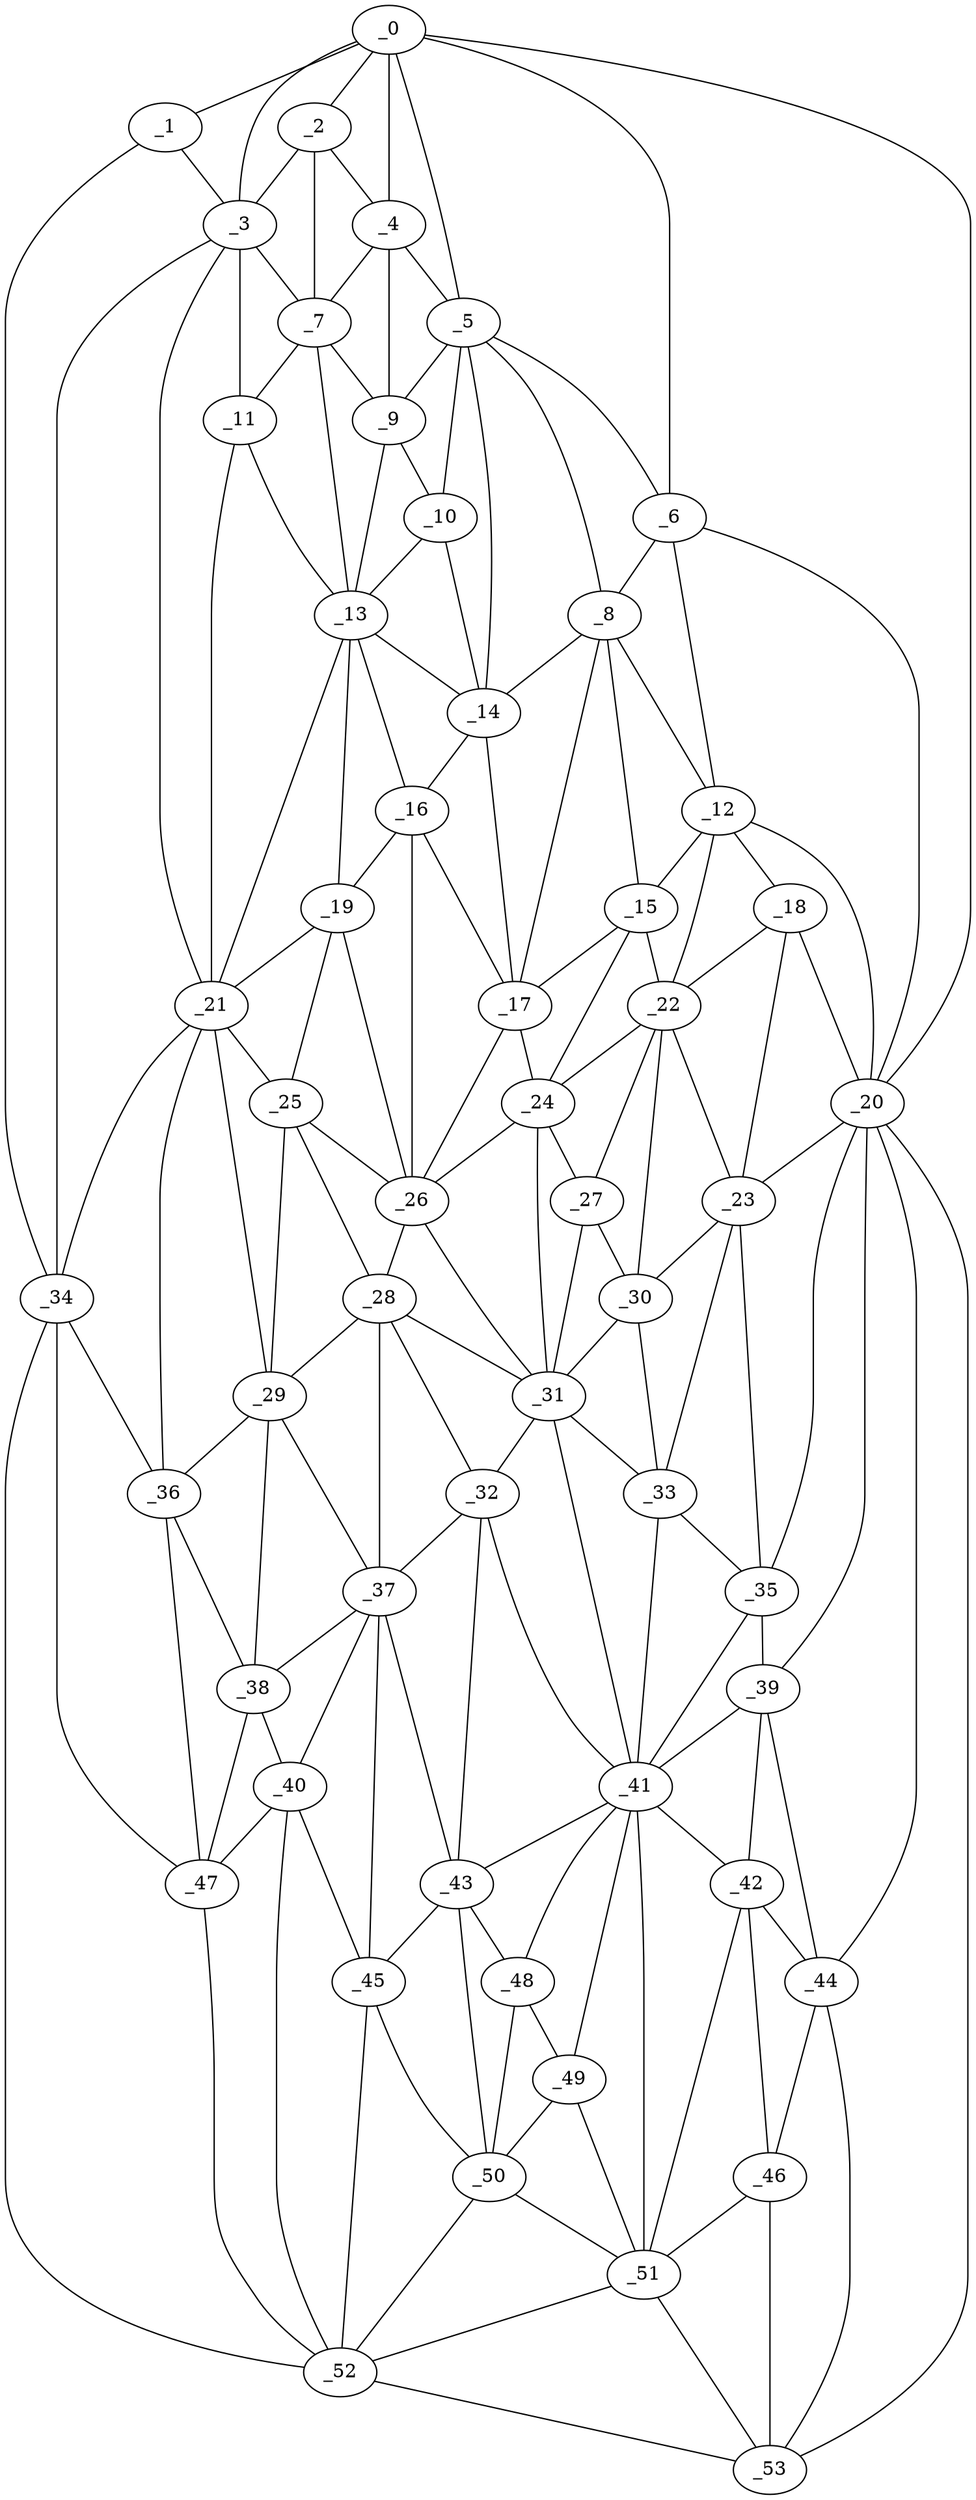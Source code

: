 graph "obj54__290.gxl" {
	_0	 [x=7,
		y=43];
	_1	 [x=10,
		y=117];
	_0 -- _1	 [valence=1];
	_2	 [x=19,
		y=68];
	_0 -- _2	 [valence=2];
	_3	 [x=20,
		y=88];
	_0 -- _3	 [valence=1];
	_4	 [x=21,
		y=57];
	_0 -- _4	 [valence=2];
	_5	 [x=24,
		y=49];
	_0 -- _5	 [valence=2];
	_6	 [x=26,
		y=30];
	_0 -- _6	 [valence=2];
	_20	 [x=53,
		y=2];
	_0 -- _20	 [valence=1];
	_1 -- _3	 [valence=2];
	_34	 [x=82,
		y=125];
	_1 -- _34	 [valence=1];
	_2 -- _3	 [valence=1];
	_2 -- _4	 [valence=1];
	_7	 [x=30,
		y=70];
	_2 -- _7	 [valence=2];
	_3 -- _7	 [valence=1];
	_11	 [x=37,
		y=71];
	_3 -- _11	 [valence=2];
	_21	 [x=53,
		y=72];
	_3 -- _21	 [valence=2];
	_3 -- _34	 [valence=2];
	_4 -- _5	 [valence=2];
	_4 -- _7	 [valence=2];
	_9	 [x=31,
		y=56];
	_4 -- _9	 [valence=2];
	_5 -- _6	 [valence=1];
	_8	 [x=31,
		y=34];
	_5 -- _8	 [valence=2];
	_5 -- _9	 [valence=1];
	_10	 [x=36,
		y=55];
	_5 -- _10	 [valence=2];
	_14	 [x=42,
		y=51];
	_5 -- _14	 [valence=1];
	_6 -- _8	 [valence=1];
	_12	 [x=41,
		y=23];
	_6 -- _12	 [valence=1];
	_6 -- _20	 [valence=2];
	_7 -- _9	 [valence=2];
	_7 -- _11	 [valence=1];
	_13	 [x=41,
		y=62];
	_7 -- _13	 [valence=2];
	_8 -- _12	 [valence=2];
	_8 -- _14	 [valence=2];
	_15	 [x=47,
		y=26];
	_8 -- _15	 [valence=1];
	_17	 [x=51,
		y=41];
	_8 -- _17	 [valence=2];
	_9 -- _10	 [valence=2];
	_9 -- _13	 [valence=2];
	_10 -- _13	 [valence=2];
	_10 -- _14	 [valence=2];
	_11 -- _13	 [valence=2];
	_11 -- _21	 [valence=1];
	_12 -- _15	 [valence=2];
	_18	 [x=52,
		y=11];
	_12 -- _18	 [valence=1];
	_12 -- _20	 [valence=2];
	_22	 [x=55,
		y=20];
	_12 -- _22	 [valence=2];
	_13 -- _14	 [valence=1];
	_16	 [x=47,
		y=56];
	_13 -- _16	 [valence=2];
	_19	 [x=52,
		y=62];
	_13 -- _19	 [valence=2];
	_13 -- _21	 [valence=1];
	_14 -- _16	 [valence=2];
	_14 -- _17	 [valence=2];
	_15 -- _17	 [valence=2];
	_15 -- _22	 [valence=2];
	_24	 [x=58,
		y=34];
	_15 -- _24	 [valence=2];
	_16 -- _17	 [valence=2];
	_16 -- _19	 [valence=2];
	_26	 [x=61,
		y=53];
	_16 -- _26	 [valence=1];
	_17 -- _24	 [valence=2];
	_17 -- _26	 [valence=2];
	_18 -- _20	 [valence=1];
	_18 -- _22	 [valence=2];
	_23	 [x=57,
		y=7];
	_18 -- _23	 [valence=2];
	_19 -- _21	 [valence=2];
	_25	 [x=60,
		y=65];
	_19 -- _25	 [valence=2];
	_19 -- _26	 [valence=1];
	_20 -- _23	 [valence=2];
	_35	 [x=85,
		y=8];
	_20 -- _35	 [valence=2];
	_39	 [x=96,
		y=6];
	_20 -- _39	 [valence=2];
	_44	 [x=109,
		y=7];
	_20 -- _44	 [valence=2];
	_53	 [x=123,
		y=8];
	_20 -- _53	 [valence=1];
	_21 -- _25	 [valence=1];
	_29	 [x=69,
		y=66];
	_21 -- _29	 [valence=1];
	_21 -- _34	 [valence=2];
	_36	 [x=89,
		y=84];
	_21 -- _36	 [valence=2];
	_22 -- _23	 [valence=1];
	_22 -- _24	 [valence=1];
	_27	 [x=68,
		y=24];
	_22 -- _27	 [valence=2];
	_30	 [x=73,
		y=18];
	_22 -- _30	 [valence=1];
	_23 -- _30	 [valence=2];
	_33	 [x=81,
		y=12];
	_23 -- _33	 [valence=2];
	_23 -- _35	 [valence=1];
	_24 -- _26	 [valence=2];
	_24 -- _27	 [valence=2];
	_31	 [x=75,
		y=35];
	_24 -- _31	 [valence=1];
	_25 -- _26	 [valence=2];
	_28	 [x=69,
		y=54];
	_25 -- _28	 [valence=2];
	_25 -- _29	 [valence=2];
	_26 -- _28	 [valence=1];
	_26 -- _31	 [valence=2];
	_27 -- _30	 [valence=2];
	_27 -- _31	 [valence=2];
	_28 -- _29	 [valence=2];
	_28 -- _31	 [valence=1];
	_32	 [x=78,
		y=44];
	_28 -- _32	 [valence=2];
	_37	 [x=93,
		y=56];
	_28 -- _37	 [valence=2];
	_29 -- _36	 [valence=2];
	_29 -- _37	 [valence=2];
	_38	 [x=95,
		y=77];
	_29 -- _38	 [valence=1];
	_30 -- _31	 [valence=1];
	_30 -- _33	 [valence=1];
	_31 -- _32	 [valence=2];
	_31 -- _33	 [valence=2];
	_41	 [x=101,
		y=26];
	_31 -- _41	 [valence=1];
	_32 -- _37	 [valence=1];
	_32 -- _41	 [valence=2];
	_43	 [x=108,
		y=46];
	_32 -- _43	 [valence=2];
	_33 -- _35	 [valence=2];
	_33 -- _41	 [valence=2];
	_34 -- _36	 [valence=1];
	_47	 [x=112,
		y=90];
	_34 -- _47	 [valence=2];
	_52	 [x=122,
		y=81];
	_34 -- _52	 [valence=1];
	_35 -- _39	 [valence=2];
	_35 -- _41	 [valence=2];
	_36 -- _38	 [valence=2];
	_36 -- _47	 [valence=2];
	_37 -- _38	 [valence=2];
	_40	 [x=100,
		y=73];
	_37 -- _40	 [valence=2];
	_37 -- _43	 [valence=2];
	_45	 [x=110,
		y=57];
	_37 -- _45	 [valence=2];
	_38 -- _40	 [valence=2];
	_38 -- _47	 [valence=2];
	_39 -- _41	 [valence=1];
	_42	 [x=108,
		y=18];
	_39 -- _42	 [valence=2];
	_39 -- _44	 [valence=2];
	_40 -- _45	 [valence=1];
	_40 -- _47	 [valence=2];
	_40 -- _52	 [valence=2];
	_41 -- _42	 [valence=2];
	_41 -- _43	 [valence=2];
	_48	 [x=113,
		y=42];
	_41 -- _48	 [valence=2];
	_49	 [x=115,
		y=35];
	_41 -- _49	 [valence=2];
	_51	 [x=118,
		y=26];
	_41 -- _51	 [valence=2];
	_42 -- _44	 [valence=2];
	_46	 [x=112,
		y=14];
	_42 -- _46	 [valence=2];
	_42 -- _51	 [valence=1];
	_43 -- _45	 [valence=1];
	_43 -- _48	 [valence=2];
	_50	 [x=115,
		y=56];
	_43 -- _50	 [valence=1];
	_44 -- _46	 [valence=2];
	_44 -- _53	 [valence=1];
	_45 -- _50	 [valence=1];
	_45 -- _52	 [valence=2];
	_46 -- _51	 [valence=2];
	_46 -- _53	 [valence=2];
	_47 -- _52	 [valence=1];
	_48 -- _49	 [valence=2];
	_48 -- _50	 [valence=2];
	_49 -- _50	 [valence=2];
	_49 -- _51	 [valence=2];
	_50 -- _51	 [valence=2];
	_50 -- _52	 [valence=2];
	_51 -- _52	 [valence=1];
	_51 -- _53	 [valence=1];
	_52 -- _53	 [valence=1];
}
